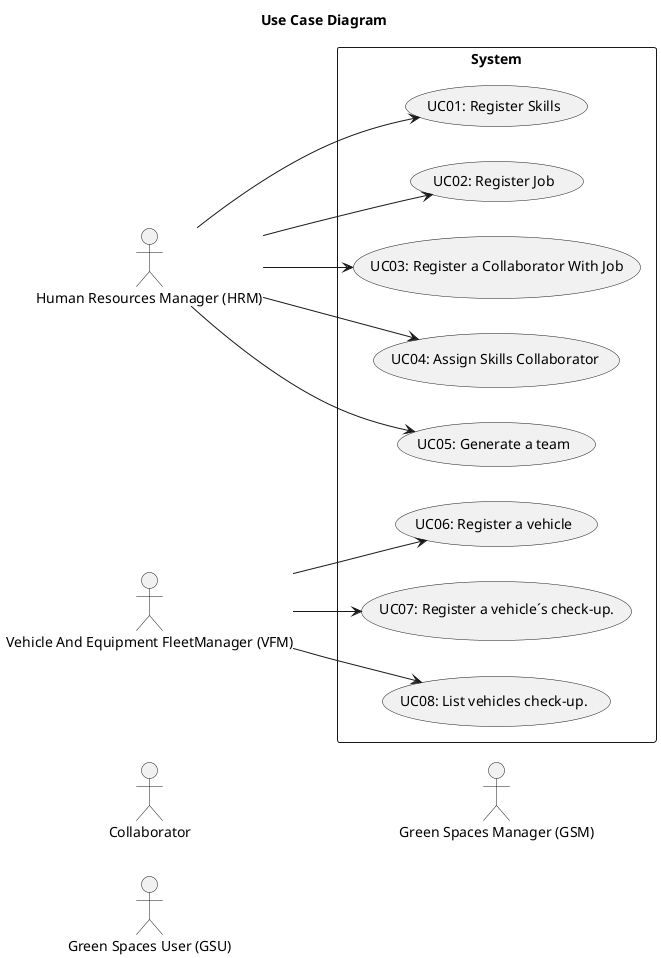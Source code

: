 @startuml
'skinparam monochrome true
skinparam packageStyle rectangle
'skinparam shadowing false

title Use Case Diagram

left to right direction

    actor "Human Resources Manager (HRM)" as HumanResourcesManager
    actor "Vehicle And Equipment FleetManager (VFM)" as VehicleAndEquipmentFleetManager
    actor Collaborator
    actor "Green Spaces User (GSU)" as GreenSpacesUser
    actor "Green Spaces Manager (GSM)" as GreenSpacesManager

rectangle System {
    usecase "UC01: Register Skills" as UC01
    HumanResourcesManager --> UC01
    usecase "UC02: Register Job" as UC02
    HumanResourcesManager --> UC02
    usecase "UC03: Register a Collaborator With Job" as UC03
    HumanResourcesManager --> UC03
    usecase "UC04: Assign Skills Collaborator" as UC04
    HumanResourcesManager --> UC04
    usecase "UC05: Generate a team" as UC05
    HumanResourcesManager --> UC05
    usecase "UC06: Register a vehicle" as UC06
    VehicleAndEquipmentFleetManager --> UC06
    usecase "UC07: Register a vehicle´s check-up." as UC07
    VehicleAndEquipmentFleetManager --> UC07
    usecase "UC08: List vehicles check-up." as UC08
    VehicleAndEquipmentFleetManager --> UC08
}



@enduml